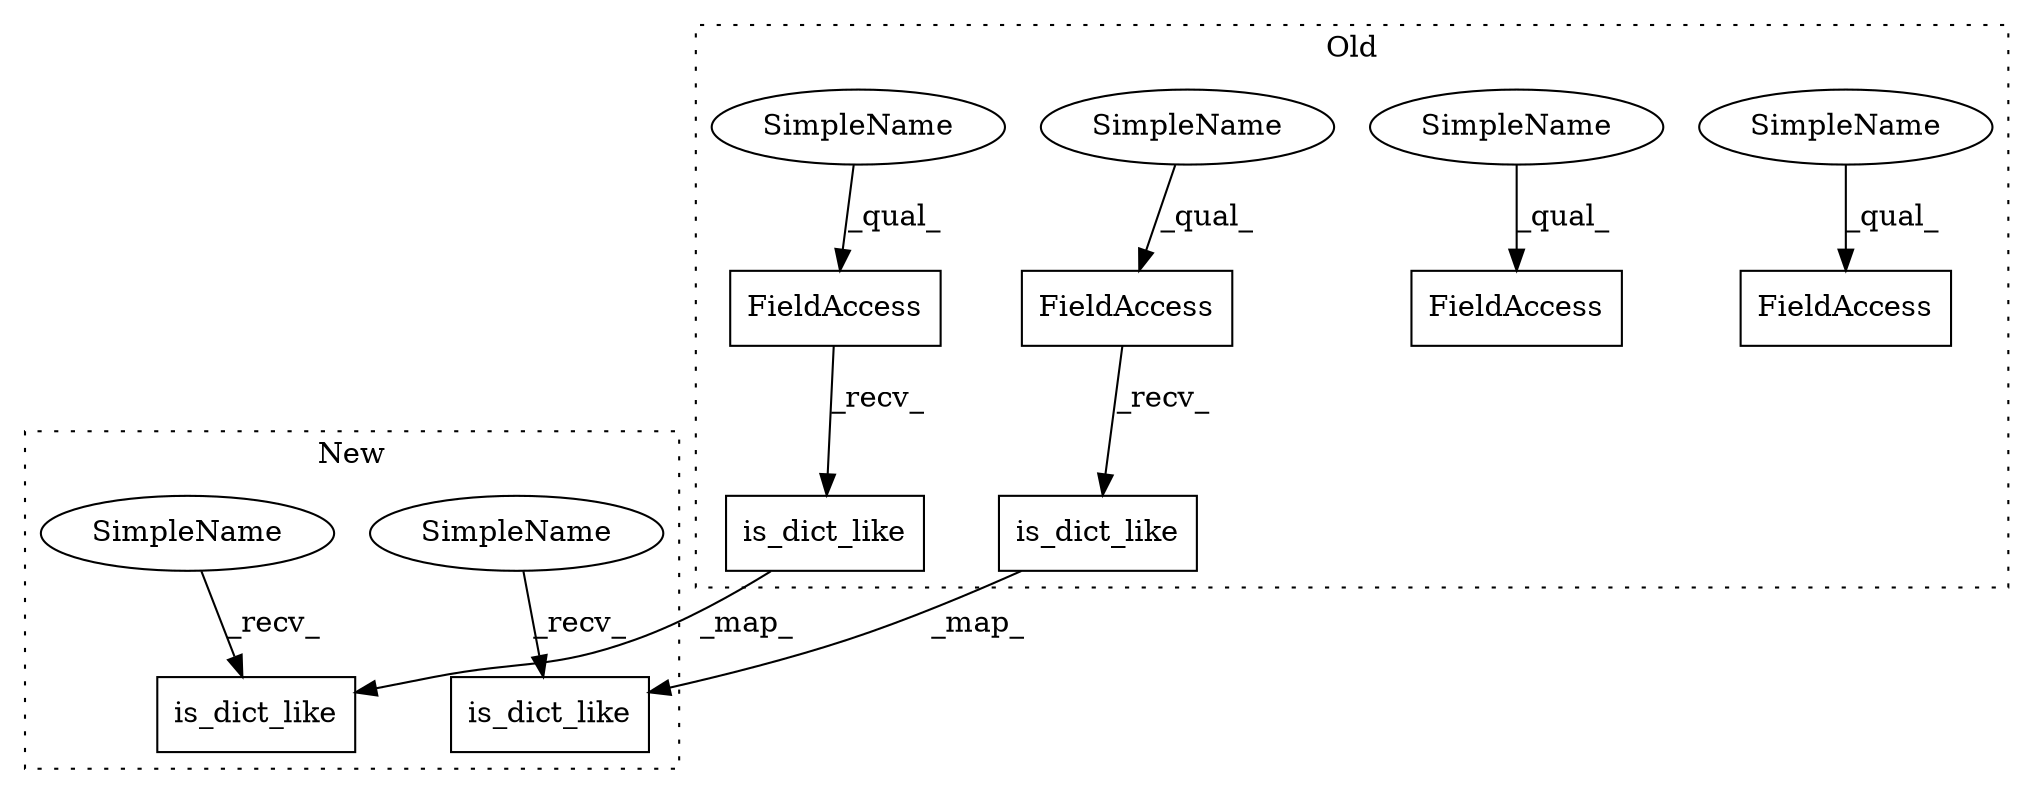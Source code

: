 digraph G {
subgraph cluster0 {
1 [label="is_dict_like" a="32" s="3527,3544" l="13,1" shape="box"];
3 [label="FieldAccess" a="22" s="3517" l="9" shape="box"];
4 [label="FieldAccess" a="22" s="3415" l="9" shape="box"];
5 [label="FieldAccess" a="22" s="3823" l="9" shape="box"];
6 [label="FieldAccess" a="22" s="3445" l="9" shape="box"];
8 [label="is_dict_like" a="32" s="3833,3850" l="13,1" shape="box"];
11 [label="SimpleName" a="42" s="3415" l="3" shape="ellipse"];
12 [label="SimpleName" a="42" s="3445" l="3" shape="ellipse"];
13 [label="SimpleName" a="42" s="3823" l="3" shape="ellipse"];
14 [label="SimpleName" a="42" s="3517" l="3" shape="ellipse"];
label = "Old";
style="dotted";
}
subgraph cluster1 {
2 [label="is_dict_like" a="32" s="3770,3787" l="13,1" shape="box"];
7 [label="is_dict_like" a="32" s="4091,4108" l="13,1" shape="box"];
9 [label="SimpleName" a="42" s="4085" l="5" shape="ellipse"];
10 [label="SimpleName" a="42" s="3764" l="5" shape="ellipse"];
label = "New";
style="dotted";
}
1 -> 2 [label="_map_"];
3 -> 1 [label="_recv_"];
5 -> 8 [label="_recv_"];
8 -> 7 [label="_map_"];
9 -> 7 [label="_recv_"];
10 -> 2 [label="_recv_"];
11 -> 4 [label="_qual_"];
12 -> 6 [label="_qual_"];
13 -> 5 [label="_qual_"];
14 -> 3 [label="_qual_"];
}